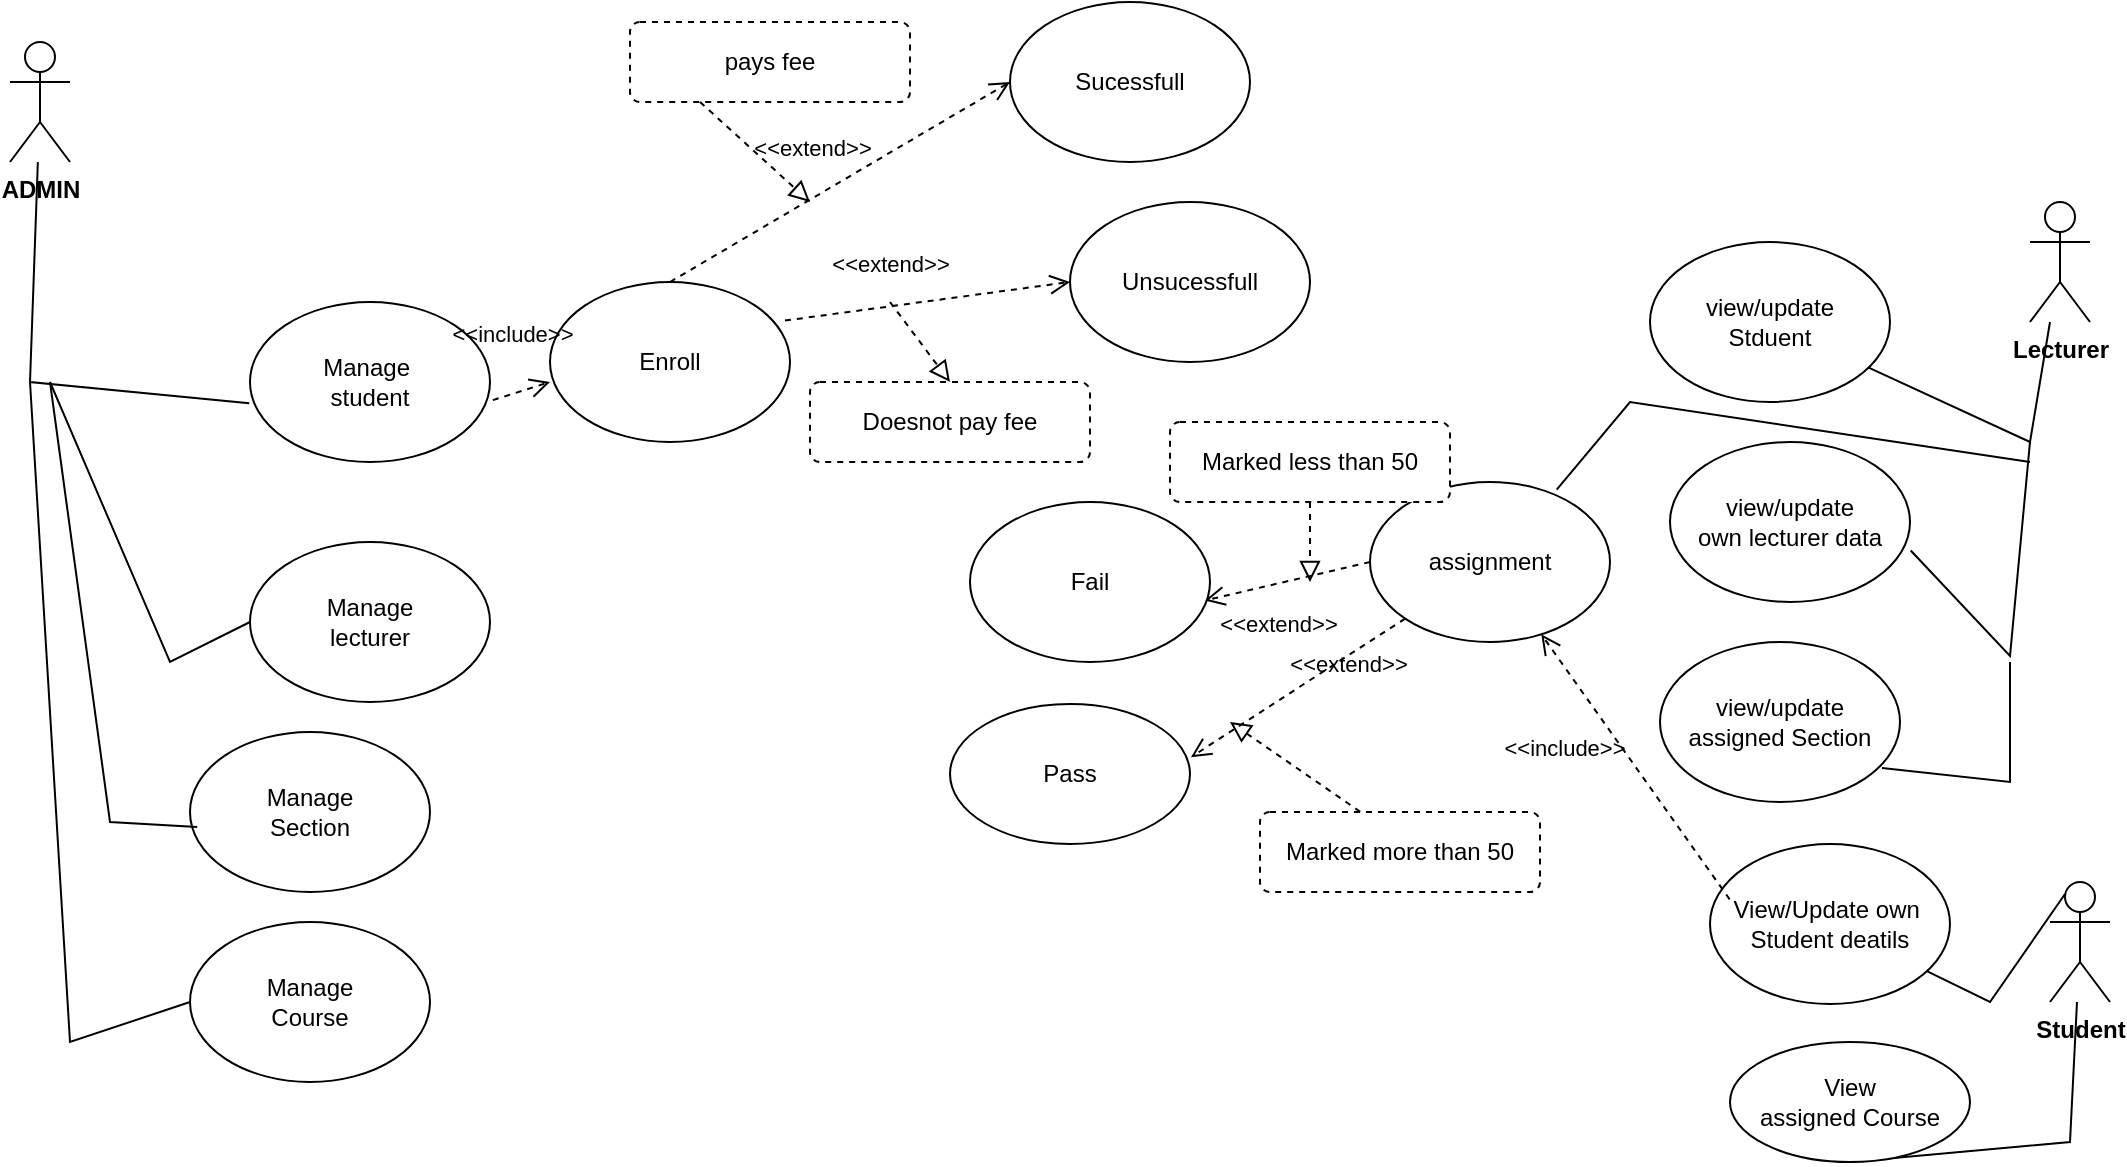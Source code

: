 <mxfile version="28.1.1">
  <diagram name="Page-1" id="a4zsewuxJXUYAp-Rzpwg">
    <mxGraphModel dx="2239" dy="765" grid="1" gridSize="10" guides="1" tooltips="1" connect="1" arrows="1" fold="1" page="1" pageScale="1" pageWidth="850" pageHeight="1100" math="0" shadow="0">
      <root>
        <mxCell id="0" />
        <mxCell id="1" parent="0" />
        <mxCell id="OyhzpOoLNx4OBJZAxpWR-2" value="&lt;b&gt;ADMIN&lt;/b&gt;" style="shape=umlActor;verticalLabelPosition=bottom;verticalAlign=top;html=1;outlineConnect=0;" vertex="1" parent="1">
          <mxGeometry x="-270" y="220" width="30" height="60" as="geometry" />
        </mxCell>
        <mxCell id="OyhzpOoLNx4OBJZAxpWR-5" value="Manage&amp;nbsp;&lt;br&gt;student" style="ellipse;whiteSpace=wrap;html=1;" vertex="1" parent="1">
          <mxGeometry x="-150" y="350" width="120" height="80" as="geometry" />
        </mxCell>
        <mxCell id="OyhzpOoLNx4OBJZAxpWR-6" value="Manage &lt;br&gt;lecturer" style="ellipse;whiteSpace=wrap;html=1;" vertex="1" parent="1">
          <mxGeometry x="-150" y="470" width="120" height="80" as="geometry" />
        </mxCell>
        <mxCell id="OyhzpOoLNx4OBJZAxpWR-7" value="Manage&lt;br&gt;Section" style="ellipse;whiteSpace=wrap;html=1;" vertex="1" parent="1">
          <mxGeometry x="-180" y="565" width="120" height="80" as="geometry" />
        </mxCell>
        <mxCell id="OyhzpOoLNx4OBJZAxpWR-8" value="Manage&lt;br&gt;Course" style="ellipse;whiteSpace=wrap;html=1;" vertex="1" parent="1">
          <mxGeometry x="-180" y="660" width="120" height="80" as="geometry" />
        </mxCell>
        <mxCell id="OyhzpOoLNx4OBJZAxpWR-11" value="" style="endArrow=none;html=1;rounded=0;entryX=-0.003;entryY=0.633;entryDx=0;entryDy=0;entryPerimeter=0;" edge="1" parent="1" source="OyhzpOoLNx4OBJZAxpWR-2" target="OyhzpOoLNx4OBJZAxpWR-5">
          <mxGeometry width="50" height="50" relative="1" as="geometry">
            <mxPoint x="400" y="540" as="sourcePoint" />
            <mxPoint x="450" y="490" as="targetPoint" />
            <Array as="points">
              <mxPoint x="-260" y="390" />
            </Array>
          </mxGeometry>
        </mxCell>
        <mxCell id="OyhzpOoLNx4OBJZAxpWR-12" value="" style="endArrow=none;html=1;rounded=0;entryX=0;entryY=0.5;entryDx=0;entryDy=0;" edge="1" parent="1" target="OyhzpOoLNx4OBJZAxpWR-6">
          <mxGeometry width="50" height="50" relative="1" as="geometry">
            <mxPoint x="-250" y="390" as="sourcePoint" />
            <mxPoint x="160" y="481" as="targetPoint" />
            <Array as="points">
              <mxPoint x="-190" y="530" />
            </Array>
          </mxGeometry>
        </mxCell>
        <mxCell id="OyhzpOoLNx4OBJZAxpWR-13" value="" style="endArrow=none;html=1;rounded=0;entryX=0.03;entryY=0.593;entryDx=0;entryDy=0;entryPerimeter=0;" edge="1" parent="1" target="OyhzpOoLNx4OBJZAxpWR-7">
          <mxGeometry width="50" height="50" relative="1" as="geometry">
            <mxPoint x="-250" y="390" as="sourcePoint" />
            <mxPoint x="240" y="750" as="targetPoint" />
            <Array as="points">
              <mxPoint x="-220" y="610" />
            </Array>
          </mxGeometry>
        </mxCell>
        <mxCell id="OyhzpOoLNx4OBJZAxpWR-14" value="" style="endArrow=none;html=1;rounded=0;entryX=0;entryY=0.5;entryDx=0;entryDy=0;" edge="1" parent="1" target="OyhzpOoLNx4OBJZAxpWR-8">
          <mxGeometry width="50" height="50" relative="1" as="geometry">
            <mxPoint x="-260" y="390" as="sourcePoint" />
            <mxPoint x="-120" y="520" as="targetPoint" />
            <Array as="points">
              <mxPoint x="-240" y="720" />
            </Array>
          </mxGeometry>
        </mxCell>
        <mxCell id="OyhzpOoLNx4OBJZAxpWR-15" value="&lt;b&gt;Lecturer&lt;/b&gt;" style="shape=umlActor;verticalLabelPosition=bottom;verticalAlign=top;html=1;outlineConnect=0;" vertex="1" parent="1">
          <mxGeometry x="740" y="300" width="30" height="60" as="geometry" />
        </mxCell>
        <mxCell id="OyhzpOoLNx4OBJZAxpWR-17" value="view/update&lt;br&gt;assigned Section" style="ellipse;whiteSpace=wrap;html=1;" vertex="1" parent="1">
          <mxGeometry x="555" y="520" width="120" height="80" as="geometry" />
        </mxCell>
        <mxCell id="OyhzpOoLNx4OBJZAxpWR-18" value="view/update&lt;br&gt;own lecturer data" style="ellipse;whiteSpace=wrap;html=1;" vertex="1" parent="1">
          <mxGeometry x="560" y="420" width="120" height="80" as="geometry" />
        </mxCell>
        <mxCell id="OyhzpOoLNx4OBJZAxpWR-19" value="view/update&lt;br&gt;Stduent" style="ellipse;whiteSpace=wrap;html=1;" vertex="1" parent="1">
          <mxGeometry x="550" y="320" width="120" height="80" as="geometry" />
        </mxCell>
        <mxCell id="OyhzpOoLNx4OBJZAxpWR-22" value="" style="endArrow=none;html=1;rounded=0;" edge="1" parent="1" source="OyhzpOoLNx4OBJZAxpWR-19" target="OyhzpOoLNx4OBJZAxpWR-15">
          <mxGeometry width="50" height="50" relative="1" as="geometry">
            <mxPoint x="780" y="600" as="sourcePoint" />
            <mxPoint x="910" y="727" as="targetPoint" />
            <Array as="points">
              <mxPoint x="740" y="420" />
            </Array>
          </mxGeometry>
        </mxCell>
        <mxCell id="OyhzpOoLNx4OBJZAxpWR-23" value="" style="endArrow=none;html=1;rounded=0;entryX=1.003;entryY=0.678;entryDx=0;entryDy=0;entryPerimeter=0;" edge="1" parent="1" target="OyhzpOoLNx4OBJZAxpWR-18">
          <mxGeometry width="50" height="50" relative="1" as="geometry">
            <mxPoint x="740" y="420" as="sourcePoint" />
            <mxPoint x="840" y="527" as="targetPoint" />
            <Array as="points">
              <mxPoint x="730" y="527" />
            </Array>
          </mxGeometry>
        </mxCell>
        <mxCell id="OyhzpOoLNx4OBJZAxpWR-24" value="" style="endArrow=none;html=1;rounded=0;" edge="1" parent="1" target="OyhzpOoLNx4OBJZAxpWR-26">
          <mxGeometry width="50" height="50" relative="1" as="geometry">
            <mxPoint x="650" y="780" as="sourcePoint" />
            <mxPoint x="780" y="907" as="targetPoint" />
            <Array as="points">
              <mxPoint x="760" y="770" />
            </Array>
          </mxGeometry>
        </mxCell>
        <mxCell id="OyhzpOoLNx4OBJZAxpWR-25" value="" style="endArrow=none;html=1;rounded=0;exitX=0.925;exitY=0.788;exitDx=0;exitDy=0;exitPerimeter=0;" edge="1" parent="1" source="OyhzpOoLNx4OBJZAxpWR-17">
          <mxGeometry width="50" height="50" relative="1" as="geometry">
            <mxPoint x="710" y="600" as="sourcePoint" />
            <mxPoint x="730" y="530" as="targetPoint" />
            <Array as="points">
              <mxPoint x="730" y="590" />
            </Array>
          </mxGeometry>
        </mxCell>
        <mxCell id="OyhzpOoLNx4OBJZAxpWR-26" value="&lt;b&gt;Student&lt;/b&gt;" style="shape=umlActor;verticalLabelPosition=bottom;verticalAlign=top;html=1;outlineConnect=0;" vertex="1" parent="1">
          <mxGeometry x="750" y="640" width="30" height="60" as="geometry" />
        </mxCell>
        <mxCell id="OyhzpOoLNx4OBJZAxpWR-28" value="View/Update own&amp;nbsp;&lt;br&gt;Student deatils" style="ellipse;whiteSpace=wrap;html=1;" vertex="1" parent="1">
          <mxGeometry x="580" y="621" width="120" height="80" as="geometry" />
        </mxCell>
        <mxCell id="OyhzpOoLNx4OBJZAxpWR-29" value="View &lt;br&gt;assigned Course" style="ellipse;whiteSpace=wrap;html=1;" vertex="1" parent="1">
          <mxGeometry x="590" y="720" width="120" height="60" as="geometry" />
        </mxCell>
        <mxCell id="OyhzpOoLNx4OBJZAxpWR-33" value="" style="endArrow=none;html=1;rounded=0;entryX=0.25;entryY=0.1;entryDx=0;entryDy=0;entryPerimeter=0;" edge="1" parent="1" source="OyhzpOoLNx4OBJZAxpWR-28" target="OyhzpOoLNx4OBJZAxpWR-26">
          <mxGeometry width="50" height="50" relative="1" as="geometry">
            <mxPoint x="740" y="870" as="sourcePoint" />
            <mxPoint x="870" y="997" as="targetPoint" />
            <Array as="points">
              <mxPoint x="720" y="700" />
            </Array>
          </mxGeometry>
        </mxCell>
        <mxCell id="OyhzpOoLNx4OBJZAxpWR-35" value="&amp;lt;&amp;lt;include&amp;gt;&amp;gt;" style="endArrow=open;startArrow=none;endFill=0;startFill=0;endSize=8;html=1;verticalAlign=bottom;dashed=1;labelBackgroundColor=none;rounded=0;exitX=0.082;exitY=0.346;exitDx=0;exitDy=0;exitPerimeter=0;" edge="1" parent="1" source="OyhzpOoLNx4OBJZAxpWR-28" target="OyhzpOoLNx4OBJZAxpWR-36">
          <mxGeometry x="0.264" y="29" width="160" relative="1" as="geometry">
            <mxPoint x="530" y="580" as="sourcePoint" />
            <mxPoint x="690" y="580" as="targetPoint" />
            <mxPoint as="offset" />
          </mxGeometry>
        </mxCell>
        <mxCell id="OyhzpOoLNx4OBJZAxpWR-36" value="assignment" style="ellipse;whiteSpace=wrap;html=1;" vertex="1" parent="1">
          <mxGeometry x="410" y="440" width="120" height="80" as="geometry" />
        </mxCell>
        <mxCell id="OyhzpOoLNx4OBJZAxpWR-50" value="&amp;lt;&amp;lt;extend&amp;gt;&amp;gt;" style="endArrow=open;startArrow=none;endFill=0;startFill=0;endSize=8;html=1;verticalAlign=bottom;dashed=1;labelBackgroundColor=none;rounded=0;exitX=0;exitY=1;exitDx=0;exitDy=0;entryX=1.004;entryY=0.38;entryDx=0;entryDy=0;entryPerimeter=0;" edge="1" parent="1" source="OyhzpOoLNx4OBJZAxpWR-36" target="OyhzpOoLNx4OBJZAxpWR-53">
          <mxGeometry x="-0.367" y="12" width="160" relative="1" as="geometry">
            <mxPoint x="504" y="757" as="sourcePoint" />
            <mxPoint x="240" y="590" as="targetPoint" />
            <mxPoint x="-1" as="offset" />
          </mxGeometry>
        </mxCell>
        <mxCell id="OyhzpOoLNx4OBJZAxpWR-51" value="Marked more than 50" style="html=1;align=center;verticalAlign=middle;rounded=1;absoluteArcSize=1;arcSize=10;dashed=1;whiteSpace=wrap;" vertex="1" parent="1">
          <mxGeometry x="355" y="605" width="140" height="40" as="geometry" />
        </mxCell>
        <mxCell id="OyhzpOoLNx4OBJZAxpWR-52" value="" style="endArrow=block;startArrow=none;endFill=0;startFill=0;endSize=8;html=1;verticalAlign=bottom;dashed=1;labelBackgroundColor=none;rounded=0;exitX=0.358;exitY=-0.003;exitDx=0;exitDy=0;exitPerimeter=0;" edge="1" parent="1" source="OyhzpOoLNx4OBJZAxpWR-51">
          <mxGeometry width="160" relative="1" as="geometry">
            <mxPoint x="300" y="550" as="sourcePoint" />
            <mxPoint x="340" y="560" as="targetPoint" />
          </mxGeometry>
        </mxCell>
        <mxCell id="OyhzpOoLNx4OBJZAxpWR-53" value="Pass" style="ellipse;whiteSpace=wrap;html=1;" vertex="1" parent="1">
          <mxGeometry x="200" y="551" width="120" height="70" as="geometry" />
        </mxCell>
        <mxCell id="OyhzpOoLNx4OBJZAxpWR-55" value="Enroll" style="ellipse;whiteSpace=wrap;html=1;" vertex="1" parent="1">
          <mxGeometry y="340" width="120" height="80" as="geometry" />
        </mxCell>
        <mxCell id="OyhzpOoLNx4OBJZAxpWR-56" value="&amp;lt;&amp;lt;include&amp;gt;&amp;gt;" style="endArrow=open;startArrow=none;endFill=0;startFill=0;endSize=8;html=1;verticalAlign=bottom;dashed=1;labelBackgroundColor=none;rounded=0;exitX=1.012;exitY=0.613;exitDx=0;exitDy=0;exitPerimeter=0;entryX=0;entryY=0.625;entryDx=0;entryDy=0;entryPerimeter=0;" edge="1" parent="1" source="OyhzpOoLNx4OBJZAxpWR-5" target="OyhzpOoLNx4OBJZAxpWR-55">
          <mxGeometry x="0.117" y="20" width="160" relative="1" as="geometry">
            <mxPoint x="344" y="847" as="sourcePoint" />
            <mxPoint x="200" y="720" as="targetPoint" />
            <mxPoint as="offset" />
          </mxGeometry>
        </mxCell>
        <mxCell id="OyhzpOoLNx4OBJZAxpWR-59" value="Marked less than 50" style="html=1;align=center;verticalAlign=middle;rounded=1;absoluteArcSize=1;arcSize=10;dashed=1;whiteSpace=wrap;" vertex="1" parent="1">
          <mxGeometry x="310" y="410" width="140" height="40" as="geometry" />
        </mxCell>
        <mxCell id="OyhzpOoLNx4OBJZAxpWR-60" value="" style="endArrow=block;startArrow=none;endFill=0;startFill=0;endSize=8;html=1;verticalAlign=bottom;dashed=1;labelBackgroundColor=none;rounded=0;exitX=0.5;exitY=1;exitDx=0;exitDy=0;" edge="1" parent="1" source="OyhzpOoLNx4OBJZAxpWR-59">
          <mxGeometry width="160" relative="1" as="geometry">
            <mxPoint x="280" y="420" as="sourcePoint" />
            <mxPoint x="380" y="490" as="targetPoint" />
          </mxGeometry>
        </mxCell>
        <mxCell id="OyhzpOoLNx4OBJZAxpWR-61" value="&amp;lt;&amp;lt;extend&amp;gt;&amp;gt;" style="endArrow=open;startArrow=none;endFill=0;startFill=0;endSize=8;html=1;verticalAlign=bottom;dashed=1;labelBackgroundColor=none;rounded=0;exitX=0;exitY=0.5;exitDx=0;exitDy=0;entryX=0.978;entryY=0.616;entryDx=0;entryDy=0;entryPerimeter=0;" edge="1" parent="1" source="OyhzpOoLNx4OBJZAxpWR-36" target="OyhzpOoLNx4OBJZAxpWR-62">
          <mxGeometry x="0.264" y="29" width="160" relative="1" as="geometry">
            <mxPoint x="278" y="480" as="sourcePoint" />
            <mxPoint x="300" y="430" as="targetPoint" />
            <mxPoint as="offset" />
          </mxGeometry>
        </mxCell>
        <mxCell id="OyhzpOoLNx4OBJZAxpWR-62" value="Fail" style="ellipse;whiteSpace=wrap;html=1;" vertex="1" parent="1">
          <mxGeometry x="210" y="450" width="120" height="80" as="geometry" />
        </mxCell>
        <mxCell id="OyhzpOoLNx4OBJZAxpWR-63" value="&amp;lt;&amp;lt;extend&amp;gt;&amp;gt;" style="endArrow=open;startArrow=none;endFill=0;startFill=0;endSize=8;html=1;verticalAlign=bottom;dashed=1;labelBackgroundColor=none;rounded=0;entryX=0;entryY=0.5;entryDx=0;entryDy=0;exitX=0.5;exitY=0;exitDx=0;exitDy=0;" edge="1" parent="1" source="OyhzpOoLNx4OBJZAxpWR-55" target="OyhzpOoLNx4OBJZAxpWR-64">
          <mxGeometry x="-0.083" y="14" width="160" relative="1" as="geometry">
            <mxPoint x="160" y="320" as="sourcePoint" />
            <mxPoint x="129" y="321" as="targetPoint" />
            <mxPoint as="offset" />
          </mxGeometry>
        </mxCell>
        <mxCell id="OyhzpOoLNx4OBJZAxpWR-64" value="Sucessfull" style="ellipse;whiteSpace=wrap;html=1;" vertex="1" parent="1">
          <mxGeometry x="230" y="200" width="120" height="80" as="geometry" />
        </mxCell>
        <mxCell id="OyhzpOoLNx4OBJZAxpWR-65" value="&amp;lt;&amp;lt;extend&amp;gt;&amp;gt;" style="endArrow=open;startArrow=none;endFill=0;startFill=0;endSize=8;html=1;verticalAlign=bottom;dashed=1;labelBackgroundColor=none;rounded=0;exitX=0.979;exitY=0.241;exitDx=0;exitDy=0;exitPerimeter=0;entryX=0;entryY=0.5;entryDx=0;entryDy=0;" edge="1" parent="1" source="OyhzpOoLNx4OBJZAxpWR-55" target="OyhzpOoLNx4OBJZAxpWR-66">
          <mxGeometry x="-0.24" y="12" width="160" relative="1" as="geometry">
            <mxPoint x="200" y="380" as="sourcePoint" />
            <mxPoint x="240" y="370" as="targetPoint" />
            <mxPoint as="offset" />
          </mxGeometry>
        </mxCell>
        <mxCell id="OyhzpOoLNx4OBJZAxpWR-66" value="Unsucessfull" style="ellipse;whiteSpace=wrap;html=1;" vertex="1" parent="1">
          <mxGeometry x="260" y="300" width="120" height="80" as="geometry" />
        </mxCell>
        <mxCell id="OyhzpOoLNx4OBJZAxpWR-67" value="pays fee" style="html=1;align=center;verticalAlign=middle;rounded=1;absoluteArcSize=1;arcSize=10;dashed=1;whiteSpace=wrap;" vertex="1" parent="1">
          <mxGeometry x="40" y="210" width="140" height="40" as="geometry" />
        </mxCell>
        <mxCell id="OyhzpOoLNx4OBJZAxpWR-68" value="Doesnot pay fee" style="html=1;align=center;verticalAlign=middle;rounded=1;absoluteArcSize=1;arcSize=10;dashed=1;whiteSpace=wrap;" vertex="1" parent="1">
          <mxGeometry x="130" y="390" width="140" height="40" as="geometry" />
        </mxCell>
        <mxCell id="OyhzpOoLNx4OBJZAxpWR-69" value="" style="endArrow=block;startArrow=none;endFill=0;startFill=0;endSize=8;html=1;verticalAlign=bottom;dashed=1;labelBackgroundColor=none;rounded=0;exitX=0.25;exitY=1;exitDx=0;exitDy=0;" edge="1" parent="1" source="OyhzpOoLNx4OBJZAxpWR-67">
          <mxGeometry width="160" relative="1" as="geometry">
            <mxPoint x="85" y="725" as="sourcePoint" />
            <mxPoint x="130" y="300" as="targetPoint" />
          </mxGeometry>
        </mxCell>
        <mxCell id="OyhzpOoLNx4OBJZAxpWR-70" value="" style="endArrow=block;startArrow=none;endFill=0;startFill=0;endSize=8;html=1;verticalAlign=bottom;dashed=1;labelBackgroundColor=none;rounded=0;entryX=0.5;entryY=0;entryDx=0;entryDy=0;" edge="1" parent="1" target="OyhzpOoLNx4OBJZAxpWR-68">
          <mxGeometry width="160" relative="1" as="geometry">
            <mxPoint x="170" y="350" as="sourcePoint" />
            <mxPoint x="80" y="700" as="targetPoint" />
          </mxGeometry>
        </mxCell>
        <mxCell id="OyhzpOoLNx4OBJZAxpWR-71" value="" style="endArrow=none;html=1;rounded=0;entryX=0.778;entryY=0.047;entryDx=0;entryDy=0;entryPerimeter=0;" edge="1" parent="1" target="OyhzpOoLNx4OBJZAxpWR-36">
          <mxGeometry width="50" height="50" relative="1" as="geometry">
            <mxPoint x="740" y="430" as="sourcePoint" />
            <mxPoint x="210" y="1100" as="targetPoint" />
            <Array as="points">
              <mxPoint x="540" y="400" />
            </Array>
          </mxGeometry>
        </mxCell>
      </root>
    </mxGraphModel>
  </diagram>
</mxfile>
